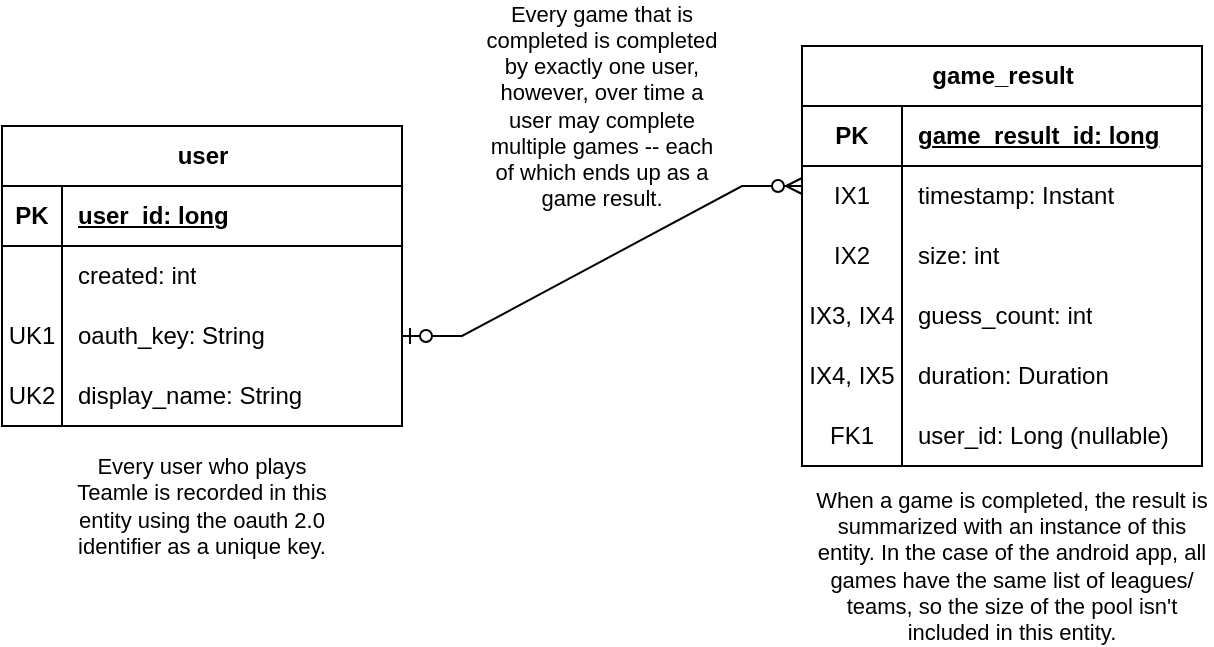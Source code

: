 <mxfile version="24.2.1" type="device">
  <diagram name="Page-1" id="EVgq2ZtFHms8ZA11ut-m">
    <mxGraphModel dx="2742" dy="569" grid="1" gridSize="10" guides="1" tooltips="1" connect="1" arrows="1" fold="1" page="1" pageScale="1" pageWidth="850" pageHeight="1100" math="0" shadow="0">
      <root>
        <mxCell id="0" />
        <mxCell id="1" parent="0" />
        <mxCell id="a7e4Md0nziOLimNQ7dql-15" value="game_result" style="shape=table;startSize=30;container=1;collapsible=1;childLayout=tableLayout;fixedRows=1;rowLines=0;fontStyle=1;align=center;resizeLast=1;html=1;" parent="1" vertex="1">
          <mxGeometry x="-1280" y="40" width="200" height="210" as="geometry" />
        </mxCell>
        <mxCell id="a7e4Md0nziOLimNQ7dql-16" value="" style="shape=tableRow;horizontal=0;startSize=0;swimlaneHead=0;swimlaneBody=0;fillColor=none;collapsible=0;dropTarget=0;points=[[0,0.5],[1,0.5]];portConstraint=eastwest;top=0;left=0;right=0;bottom=1;" parent="a7e4Md0nziOLimNQ7dql-15" vertex="1">
          <mxGeometry y="30" width="200" height="30" as="geometry" />
        </mxCell>
        <mxCell id="a7e4Md0nziOLimNQ7dql-17" value="PK" style="shape=partialRectangle;connectable=0;fillColor=none;top=0;left=0;bottom=0;right=0;fontStyle=1;overflow=hidden;whiteSpace=wrap;html=1;" parent="a7e4Md0nziOLimNQ7dql-16" vertex="1">
          <mxGeometry width="50" height="30" as="geometry">
            <mxRectangle width="50" height="30" as="alternateBounds" />
          </mxGeometry>
        </mxCell>
        <mxCell id="a7e4Md0nziOLimNQ7dql-18" value="game_result_id: long" style="shape=partialRectangle;connectable=0;fillColor=none;top=0;left=0;bottom=0;right=0;align=left;spacingLeft=6;fontStyle=5;overflow=hidden;whiteSpace=wrap;html=1;" parent="a7e4Md0nziOLimNQ7dql-16" vertex="1">
          <mxGeometry x="50" width="150" height="30" as="geometry">
            <mxRectangle width="150" height="30" as="alternateBounds" />
          </mxGeometry>
        </mxCell>
        <mxCell id="a7e4Md0nziOLimNQ7dql-19" value="" style="shape=tableRow;horizontal=0;startSize=0;swimlaneHead=0;swimlaneBody=0;fillColor=none;collapsible=0;dropTarget=0;points=[[0,0.5],[1,0.5]];portConstraint=eastwest;top=0;left=0;right=0;bottom=0;" parent="a7e4Md0nziOLimNQ7dql-15" vertex="1">
          <mxGeometry y="60" width="200" height="30" as="geometry" />
        </mxCell>
        <mxCell id="a7e4Md0nziOLimNQ7dql-20" value="IX1" style="shape=partialRectangle;connectable=0;fillColor=none;top=0;left=0;bottom=0;right=0;editable=1;overflow=hidden;whiteSpace=wrap;html=1;" parent="a7e4Md0nziOLimNQ7dql-19" vertex="1">
          <mxGeometry width="50" height="30" as="geometry">
            <mxRectangle width="50" height="30" as="alternateBounds" />
          </mxGeometry>
        </mxCell>
        <mxCell id="a7e4Md0nziOLimNQ7dql-21" value="timestamp: Instant" style="shape=partialRectangle;connectable=0;fillColor=none;top=0;left=0;bottom=0;right=0;align=left;spacingLeft=6;overflow=hidden;whiteSpace=wrap;html=1;" parent="a7e4Md0nziOLimNQ7dql-19" vertex="1">
          <mxGeometry x="50" width="150" height="30" as="geometry">
            <mxRectangle width="150" height="30" as="alternateBounds" />
          </mxGeometry>
        </mxCell>
        <mxCell id="a7e4Md0nziOLimNQ7dql-22" value="" style="shape=tableRow;horizontal=0;startSize=0;swimlaneHead=0;swimlaneBody=0;fillColor=none;collapsible=0;dropTarget=0;points=[[0,0.5],[1,0.5]];portConstraint=eastwest;top=0;left=0;right=0;bottom=0;" parent="a7e4Md0nziOLimNQ7dql-15" vertex="1">
          <mxGeometry y="90" width="200" height="30" as="geometry" />
        </mxCell>
        <mxCell id="a7e4Md0nziOLimNQ7dql-23" value="IX2" style="shape=partialRectangle;connectable=0;fillColor=none;top=0;left=0;bottom=0;right=0;editable=1;overflow=hidden;whiteSpace=wrap;html=1;" parent="a7e4Md0nziOLimNQ7dql-22" vertex="1">
          <mxGeometry width="50" height="30" as="geometry">
            <mxRectangle width="50" height="30" as="alternateBounds" />
          </mxGeometry>
        </mxCell>
        <mxCell id="a7e4Md0nziOLimNQ7dql-24" value="size: int" style="shape=partialRectangle;connectable=0;fillColor=none;top=0;left=0;bottom=0;right=0;align=left;spacingLeft=6;overflow=hidden;whiteSpace=wrap;html=1;" parent="a7e4Md0nziOLimNQ7dql-22" vertex="1">
          <mxGeometry x="50" width="150" height="30" as="geometry">
            <mxRectangle width="150" height="30" as="alternateBounds" />
          </mxGeometry>
        </mxCell>
        <mxCell id="a7e4Md0nziOLimNQ7dql-25" value="" style="shape=tableRow;horizontal=0;startSize=0;swimlaneHead=0;swimlaneBody=0;fillColor=none;collapsible=0;dropTarget=0;points=[[0,0.5],[1,0.5]];portConstraint=eastwest;top=0;left=0;right=0;bottom=0;" parent="a7e4Md0nziOLimNQ7dql-15" vertex="1">
          <mxGeometry y="120" width="200" height="30" as="geometry" />
        </mxCell>
        <mxCell id="a7e4Md0nziOLimNQ7dql-26" value="IX3, IX4" style="shape=partialRectangle;connectable=0;fillColor=none;top=0;left=0;bottom=0;right=0;editable=1;overflow=hidden;whiteSpace=wrap;html=1;" parent="a7e4Md0nziOLimNQ7dql-25" vertex="1">
          <mxGeometry width="50" height="30" as="geometry">
            <mxRectangle width="50" height="30" as="alternateBounds" />
          </mxGeometry>
        </mxCell>
        <mxCell id="a7e4Md0nziOLimNQ7dql-27" value="guess_count: int" style="shape=partialRectangle;connectable=0;fillColor=none;top=0;left=0;bottom=0;right=0;align=left;spacingLeft=6;overflow=hidden;whiteSpace=wrap;html=1;" parent="a7e4Md0nziOLimNQ7dql-25" vertex="1">
          <mxGeometry x="50" width="150" height="30" as="geometry">
            <mxRectangle width="150" height="30" as="alternateBounds" />
          </mxGeometry>
        </mxCell>
        <mxCell id="a7e4Md0nziOLimNQ7dql-34" value="" style="shape=tableRow;horizontal=0;startSize=0;swimlaneHead=0;swimlaneBody=0;fillColor=none;collapsible=0;dropTarget=0;points=[[0,0.5],[1,0.5]];portConstraint=eastwest;top=0;left=0;right=0;bottom=0;" parent="a7e4Md0nziOLimNQ7dql-15" vertex="1">
          <mxGeometry y="150" width="200" height="30" as="geometry" />
        </mxCell>
        <mxCell id="a7e4Md0nziOLimNQ7dql-35" value="IX4, IX5" style="shape=partialRectangle;connectable=0;fillColor=none;top=0;left=0;bottom=0;right=0;editable=1;overflow=hidden;whiteSpace=wrap;html=1;" parent="a7e4Md0nziOLimNQ7dql-34" vertex="1">
          <mxGeometry width="50" height="30" as="geometry">
            <mxRectangle width="50" height="30" as="alternateBounds" />
          </mxGeometry>
        </mxCell>
        <mxCell id="a7e4Md0nziOLimNQ7dql-36" value="duration: Duration" style="shape=partialRectangle;connectable=0;fillColor=none;top=0;left=0;bottom=0;right=0;align=left;spacingLeft=6;overflow=hidden;whiteSpace=wrap;html=1;" parent="a7e4Md0nziOLimNQ7dql-34" vertex="1">
          <mxGeometry x="50" width="150" height="30" as="geometry">
            <mxRectangle width="150" height="30" as="alternateBounds" />
          </mxGeometry>
        </mxCell>
        <mxCell id="a7e4Md0nziOLimNQ7dql-37" value="" style="shape=tableRow;horizontal=0;startSize=0;swimlaneHead=0;swimlaneBody=0;fillColor=none;collapsible=0;dropTarget=0;points=[[0,0.5],[1,0.5]];portConstraint=eastwest;top=0;left=0;right=0;bottom=0;" parent="a7e4Md0nziOLimNQ7dql-15" vertex="1">
          <mxGeometry y="180" width="200" height="30" as="geometry" />
        </mxCell>
        <mxCell id="a7e4Md0nziOLimNQ7dql-38" value="FK1" style="shape=partialRectangle;connectable=0;fillColor=none;top=0;left=0;bottom=0;right=0;editable=1;overflow=hidden;whiteSpace=wrap;html=1;" parent="a7e4Md0nziOLimNQ7dql-37" vertex="1">
          <mxGeometry width="50" height="30" as="geometry">
            <mxRectangle width="50" height="30" as="alternateBounds" />
          </mxGeometry>
        </mxCell>
        <mxCell id="a7e4Md0nziOLimNQ7dql-39" value="user_id: Long (nullable)" style="shape=partialRectangle;connectable=0;fillColor=none;top=0;left=0;bottom=0;right=0;align=left;spacingLeft=6;overflow=hidden;whiteSpace=wrap;html=1;" parent="a7e4Md0nziOLimNQ7dql-37" vertex="1">
          <mxGeometry x="50" width="150" height="30" as="geometry">
            <mxRectangle width="150" height="30" as="alternateBounds" />
          </mxGeometry>
        </mxCell>
        <mxCell id="a7e4Md0nziOLimNQ7dql-41" value="Every user who plays Teamle is recorded in this entity using the oauth 2.0 identifier as a unique key." style="whiteSpace=wrap;html=1;strokeColor=none;fillColor=none;fontSize=11;" parent="1" vertex="1">
          <mxGeometry x="-1650" y="230" width="140" height="80" as="geometry" />
        </mxCell>
        <mxCell id="a7e4Md0nziOLimNQ7dql-42" value="When a game is completed, the result is summarized with an instance of this entity. In the case of the android app, all games have the same list of leagues/ teams, so the size of the pool isn&#39;t included in this entity." style="whiteSpace=wrap;html=1;strokeColor=none;fillColor=none;fontSize=11;" parent="1" vertex="1">
          <mxGeometry x="-1275" y="270" width="200" height="60" as="geometry" />
        </mxCell>
        <mxCell id="a7e4Md0nziOLimNQ7dql-43" value="Every game that is completed is completed by exactly one user, however, over time a user may complete multiple games -- each of which ends up as a game result." style="whiteSpace=wrap;html=1;fontSize=11;fillColor=none;strokeColor=none;" parent="1" vertex="1">
          <mxGeometry x="-1440" y="40" width="120" height="60" as="geometry" />
        </mxCell>
        <mxCell id="S-sytj1z0cy6hnQiK1y7-1" value="" style="edgeStyle=entityRelationEdgeStyle;fontSize=12;html=1;endArrow=ERzeroToMany;startArrow=ERzeroToOne;rounded=0;exitX=1;exitY=0.5;exitDx=0;exitDy=0;" parent="1" source="a7e4Md0nziOLimNQ7dql-9" edge="1">
          <mxGeometry width="100" height="100" relative="1" as="geometry">
            <mxPoint x="-1380" y="210" as="sourcePoint" />
            <mxPoint x="-1280" y="110" as="targetPoint" />
          </mxGeometry>
        </mxCell>
        <mxCell id="a7e4Md0nziOLimNQ7dql-2" value="user" style="shape=table;startSize=30;container=1;collapsible=1;childLayout=tableLayout;fixedRows=1;rowLines=0;fontStyle=1;align=center;resizeLast=1;html=1;" parent="1" vertex="1">
          <mxGeometry x="-1680" y="80" width="200" height="150" as="geometry" />
        </mxCell>
        <mxCell id="a7e4Md0nziOLimNQ7dql-3" value="" style="shape=tableRow;horizontal=0;startSize=0;swimlaneHead=0;swimlaneBody=0;fillColor=none;collapsible=0;dropTarget=0;points=[[0,0.5],[1,0.5]];portConstraint=eastwest;top=0;left=0;right=0;bottom=1;" parent="a7e4Md0nziOLimNQ7dql-2" vertex="1">
          <mxGeometry y="30" width="200" height="30" as="geometry" />
        </mxCell>
        <mxCell id="a7e4Md0nziOLimNQ7dql-4" value="PK" style="shape=partialRectangle;connectable=0;fillColor=none;top=0;left=0;bottom=0;right=0;fontStyle=1;overflow=hidden;whiteSpace=wrap;html=1;" parent="a7e4Md0nziOLimNQ7dql-3" vertex="1">
          <mxGeometry width="30" height="30" as="geometry">
            <mxRectangle width="30" height="30" as="alternateBounds" />
          </mxGeometry>
        </mxCell>
        <mxCell id="a7e4Md0nziOLimNQ7dql-5" value="user_id: long" style="shape=partialRectangle;connectable=0;fillColor=none;top=0;left=0;bottom=0;right=0;align=left;spacingLeft=6;fontStyle=5;overflow=hidden;whiteSpace=wrap;html=1;" parent="a7e4Md0nziOLimNQ7dql-3" vertex="1">
          <mxGeometry x="30" width="170" height="30" as="geometry">
            <mxRectangle width="170" height="30" as="alternateBounds" />
          </mxGeometry>
        </mxCell>
        <mxCell id="a7e4Md0nziOLimNQ7dql-6" value="" style="shape=tableRow;horizontal=0;startSize=0;swimlaneHead=0;swimlaneBody=0;fillColor=none;collapsible=0;dropTarget=0;points=[[0,0.5],[1,0.5]];portConstraint=eastwest;top=0;left=0;right=0;bottom=0;" parent="a7e4Md0nziOLimNQ7dql-2" vertex="1">
          <mxGeometry y="60" width="200" height="30" as="geometry" />
        </mxCell>
        <mxCell id="a7e4Md0nziOLimNQ7dql-7" value="" style="shape=partialRectangle;connectable=0;fillColor=none;top=0;left=0;bottom=0;right=0;editable=1;overflow=hidden;whiteSpace=wrap;html=1;" parent="a7e4Md0nziOLimNQ7dql-6" vertex="1">
          <mxGeometry width="30" height="30" as="geometry">
            <mxRectangle width="30" height="30" as="alternateBounds" />
          </mxGeometry>
        </mxCell>
        <mxCell id="a7e4Md0nziOLimNQ7dql-8" value="created: int" style="shape=partialRectangle;connectable=0;fillColor=none;top=0;left=0;bottom=0;right=0;align=left;spacingLeft=6;overflow=hidden;whiteSpace=wrap;html=1;" parent="a7e4Md0nziOLimNQ7dql-6" vertex="1">
          <mxGeometry x="30" width="170" height="30" as="geometry">
            <mxRectangle width="170" height="30" as="alternateBounds" />
          </mxGeometry>
        </mxCell>
        <mxCell id="a7e4Md0nziOLimNQ7dql-9" value="" style="shape=tableRow;horizontal=0;startSize=0;swimlaneHead=0;swimlaneBody=0;fillColor=none;collapsible=0;dropTarget=0;points=[[0,0.5],[1,0.5]];portConstraint=eastwest;top=0;left=0;right=0;bottom=0;" parent="a7e4Md0nziOLimNQ7dql-2" vertex="1">
          <mxGeometry y="90" width="200" height="30" as="geometry" />
        </mxCell>
        <mxCell id="a7e4Md0nziOLimNQ7dql-10" value="UK1" style="shape=partialRectangle;connectable=0;fillColor=none;top=0;left=0;bottom=0;right=0;editable=1;overflow=hidden;whiteSpace=wrap;html=1;" parent="a7e4Md0nziOLimNQ7dql-9" vertex="1">
          <mxGeometry width="30" height="30" as="geometry">
            <mxRectangle width="30" height="30" as="alternateBounds" />
          </mxGeometry>
        </mxCell>
        <mxCell id="a7e4Md0nziOLimNQ7dql-11" value="oauth_key: String" style="shape=partialRectangle;connectable=0;fillColor=none;top=0;left=0;bottom=0;right=0;align=left;spacingLeft=6;overflow=hidden;whiteSpace=wrap;html=1;" parent="a7e4Md0nziOLimNQ7dql-9" vertex="1">
          <mxGeometry x="30" width="170" height="30" as="geometry">
            <mxRectangle width="170" height="30" as="alternateBounds" />
          </mxGeometry>
        </mxCell>
        <mxCell id="t91-M2XNvyVaMA9T4tbI-11" value="" style="shape=tableRow;horizontal=0;startSize=0;swimlaneHead=0;swimlaneBody=0;fillColor=none;collapsible=0;dropTarget=0;points=[[0,0.5],[1,0.5]];portConstraint=eastwest;top=0;left=0;right=0;bottom=0;" vertex="1" parent="a7e4Md0nziOLimNQ7dql-2">
          <mxGeometry y="120" width="200" height="30" as="geometry" />
        </mxCell>
        <mxCell id="t91-M2XNvyVaMA9T4tbI-12" value="UK2" style="shape=partialRectangle;connectable=0;fillColor=none;top=0;left=0;bottom=0;right=0;editable=1;overflow=hidden;whiteSpace=wrap;html=1;" vertex="1" parent="t91-M2XNvyVaMA9T4tbI-11">
          <mxGeometry width="30" height="30" as="geometry">
            <mxRectangle width="30" height="30" as="alternateBounds" />
          </mxGeometry>
        </mxCell>
        <mxCell id="t91-M2XNvyVaMA9T4tbI-13" value="display_name: String" style="shape=partialRectangle;connectable=0;fillColor=none;top=0;left=0;bottom=0;right=0;align=left;spacingLeft=6;overflow=hidden;whiteSpace=wrap;html=1;" vertex="1" parent="t91-M2XNvyVaMA9T4tbI-11">
          <mxGeometry x="30" width="170" height="30" as="geometry">
            <mxRectangle width="170" height="30" as="alternateBounds" />
          </mxGeometry>
        </mxCell>
      </root>
    </mxGraphModel>
  </diagram>
</mxfile>
